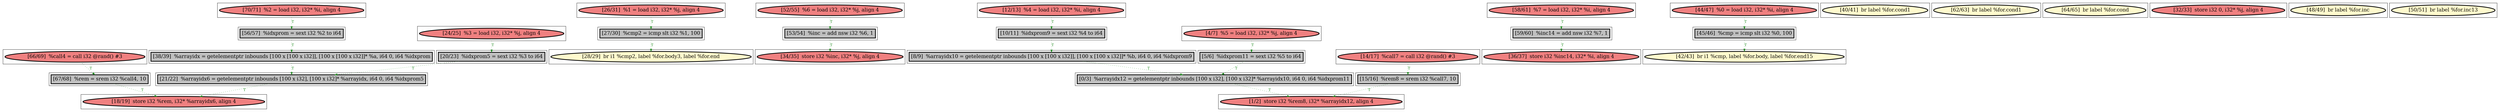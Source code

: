 
digraph G {



node1092->node1075 [style=dotted,color=forestgreen,label="T",fontcolor=forestgreen ]
node1093->node1079 [style=dotted,color=forestgreen,label="T",fontcolor=forestgreen ]
node1102->node1098 [style=dotted,color=forestgreen,label="T",fontcolor=forestgreen ]
node1095->node1092 [style=dotted,color=forestgreen,label="T",fontcolor=forestgreen ]
node1073->node1072 [style=dotted,color=forestgreen,label="T",fontcolor=forestgreen ]
node1072->node1071 [style=dotted,color=forestgreen,label="T",fontcolor=forestgreen ]
node1101->node1069 [style=dotted,color=forestgreen,label="T",fontcolor=forestgreen ]
node1084->node1097 [style=dotted,color=forestgreen,label="T",fontcolor=forestgreen ]
node1074->node1078 [style=dotted,color=forestgreen,label="T",fontcolor=forestgreen ]
node1071->node1069 [style=dotted,color=forestgreen,label="T",fontcolor=forestgreen ]
node1098->node1082 [style=dotted,color=forestgreen,label="T",fontcolor=forestgreen ]
node1094->node1095 [style=dotted,color=forestgreen,label="T",fontcolor=forestgreen ]
node1078->node1090 [style=dotted,color=forestgreen,label="T",fontcolor=forestgreen ]
node1069->node1090 [style=dotted,color=forestgreen,label="T",fontcolor=forestgreen ]
node1080->node1093 [style=dotted,color=forestgreen,label="T",fontcolor=forestgreen ]
node1097->node1083 [style=dotted,color=forestgreen,label="T",fontcolor=forestgreen ]
node1076->node1092 [style=dotted,color=forestgreen,label="T",fontcolor=forestgreen ]
node1070->node1101 [style=dotted,color=forestgreen,label="T",fontcolor=forestgreen ]
node1103->node1104 [style=dotted,color=forestgreen,label="T",fontcolor=forestgreen ]
node1077->node1076 [style=dotted,color=forestgreen,label="T",fontcolor=forestgreen ]
node1087->node1094 [style=dotted,color=forestgreen,label="T",fontcolor=forestgreen ]
node1089->node1088 [style=dotted,color=forestgreen,label="T",fontcolor=forestgreen ]
node1091->node1103 [style=dotted,color=forestgreen,label="T",fontcolor=forestgreen ]
node1088->node1075 [style=dotted,color=forestgreen,label="T",fontcolor=forestgreen ]


subgraph cluster33 {


node1102 [penwidth=3.0,fontsize=20,fillcolor=lightcoral,label="[52/55]  %6 = load i32, i32* %j, align 4",shape=ellipse,style=filled ]



}

subgraph cluster27 {


node1096 [penwidth=3.0,fontsize=20,fillcolor=lemonchiffon,label="[40/41]  br label %for.cond1",shape=ellipse,style=filled ]



}

subgraph cluster28 {


node1097 [penwidth=3.0,fontsize=20,fillcolor=grey,label="[59/60]  %inc14 = add nsw i32 %7, 1",shape=rectangle,style=filled ]



}

subgraph cluster26 {


node1095 [penwidth=3.0,fontsize=20,fillcolor=grey,label="[38/39]  %arrayidx = getelementptr inbounds [100 x [100 x i32]], [100 x [100 x i32]]* %a, i64 0, i64 %idxprom",shape=rectangle,style=filled ]



}

subgraph cluster29 {


node1098 [penwidth=3.0,fontsize=20,fillcolor=grey,label="[53/54]  %inc = add nsw i32 %6, 1",shape=rectangle,style=filled ]



}

subgraph cluster25 {


node1094 [penwidth=3.0,fontsize=20,fillcolor=grey,label="[56/57]  %idxprom = sext i32 %2 to i64",shape=rectangle,style=filled ]



}

subgraph cluster24 {


node1093 [penwidth=3.0,fontsize=20,fillcolor=grey,label="[27/30]  %cmp2 = icmp slt i32 %1, 100",shape=rectangle,style=filled ]



}

subgraph cluster22 {


node1091 [penwidth=3.0,fontsize=20,fillcolor=lightcoral,label="[44/47]  %0 = load i32, i32* %i, align 4",shape=ellipse,style=filled ]



}

subgraph cluster20 {


node1089 [penwidth=3.0,fontsize=20,fillcolor=lightcoral,label="[66/69]  %call4 = call i32 @rand() #3",shape=ellipse,style=filled ]



}

subgraph cluster18 {


node1087 [penwidth=3.0,fontsize=20,fillcolor=lightcoral,label="[70/71]  %2 = load i32, i32* %i, align 4",shape=ellipse,style=filled ]



}

subgraph cluster34 {


node1103 [penwidth=3.0,fontsize=20,fillcolor=grey,label="[45/46]  %cmp = icmp slt i32 %0, 100",shape=rectangle,style=filled ]



}

subgraph cluster16 {


node1085 [penwidth=3.0,fontsize=20,fillcolor=lemonchiffon,label="[62/63]  br label %for.cond1",shape=ellipse,style=filled ]



}

subgraph cluster17 {


node1086 [penwidth=3.0,fontsize=20,fillcolor=lemonchiffon,label="[64/65]  br label %for.cond",shape=ellipse,style=filled ]



}

subgraph cluster4 {


node1073 [penwidth=3.0,fontsize=20,fillcolor=lightcoral,label="[12/13]  %4 = load i32, i32* %i, align 4",shape=ellipse,style=filled ]



}

subgraph cluster3 {


node1072 [penwidth=3.0,fontsize=20,fillcolor=grey,label="[10/11]  %idxprom9 = sext i32 %4 to i64",shape=rectangle,style=filled ]



}

subgraph cluster2 {


node1071 [penwidth=3.0,fontsize=20,fillcolor=grey,label="[8/9]  %arrayidx10 = getelementptr inbounds [100 x [100 x i32]], [100 x [100 x i32]]* %b, i64 0, i64 %idxprom9",shape=rectangle,style=filled ]



}

subgraph cluster1 {


node1070 [penwidth=3.0,fontsize=20,fillcolor=lightcoral,label="[4/7]  %5 = load i32, i32* %j, align 4",shape=ellipse,style=filled ]



}

subgraph cluster12 {


node1081 [penwidth=3.0,fontsize=20,fillcolor=lightcoral,label="[32/33]  store i32 0, i32* %j, align 4",shape=ellipse,style=filled ]



}

subgraph cluster32 {


node1101 [penwidth=3.0,fontsize=20,fillcolor=grey,label="[5/6]  %idxprom11 = sext i32 %5 to i64",shape=rectangle,style=filled ]



}

subgraph cluster5 {


node1074 [penwidth=3.0,fontsize=20,fillcolor=lightcoral,label="[14/17]  %call7 = call i32 @rand() #3",shape=ellipse,style=filled ]



}

subgraph cluster0 {


node1069 [penwidth=3.0,fontsize=20,fillcolor=grey,label="[0/3]  %arrayidx12 = getelementptr inbounds [100 x i32], [100 x i32]* %arrayidx10, i64 0, i64 %idxprom11",shape=rectangle,style=filled ]



}

subgraph cluster31 {


node1100 [penwidth=3.0,fontsize=20,fillcolor=lemonchiffon,label="[48/49]  br label %for.inc",shape=ellipse,style=filled ]



}

subgraph cluster30 {


node1099 [penwidth=3.0,fontsize=20,fillcolor=lemonchiffon,label="[50/51]  br label %for.inc13",shape=ellipse,style=filled ]



}

subgraph cluster6 {


node1075 [penwidth=3.0,fontsize=20,fillcolor=lightcoral,label="[18/19]  store i32 %rem, i32* %arrayidx6, align 4",shape=ellipse,style=filled ]



}

subgraph cluster14 {


node1083 [penwidth=3.0,fontsize=20,fillcolor=lightcoral,label="[36/37]  store i32 %inc14, i32* %i, align 4",shape=ellipse,style=filled ]



}

subgraph cluster7 {


node1076 [penwidth=3.0,fontsize=20,fillcolor=grey,label="[20/23]  %idxprom5 = sext i32 %3 to i64",shape=rectangle,style=filled ]



}

subgraph cluster23 {


node1092 [penwidth=3.0,fontsize=20,fillcolor=grey,label="[21/22]  %arrayidx6 = getelementptr inbounds [100 x i32], [100 x i32]* %arrayidx, i64 0, i64 %idxprom5",shape=rectangle,style=filled ]



}

subgraph cluster8 {


node1077 [penwidth=3.0,fontsize=20,fillcolor=lightcoral,label="[24/25]  %3 = load i32, i32* %j, align 4",shape=ellipse,style=filled ]



}

subgraph cluster21 {


node1090 [penwidth=3.0,fontsize=20,fillcolor=lightcoral,label="[1/2]  store i32 %rem8, i32* %arrayidx12, align 4",shape=ellipse,style=filled ]



}

subgraph cluster9 {


node1078 [penwidth=3.0,fontsize=20,fillcolor=grey,label="[15/16]  %rem8 = srem i32 %call7, 10",shape=rectangle,style=filled ]



}

subgraph cluster19 {


node1088 [penwidth=3.0,fontsize=20,fillcolor=grey,label="[67/68]  %rem = srem i32 %call4, 10",shape=rectangle,style=filled ]



}

subgraph cluster10 {


node1079 [penwidth=3.0,fontsize=20,fillcolor=lemonchiffon,label="[28/29]  br i1 %cmp2, label %for.body3, label %for.end",shape=ellipse,style=filled ]



}

subgraph cluster11 {


node1080 [penwidth=3.0,fontsize=20,fillcolor=lightcoral,label="[26/31]  %1 = load i32, i32* %j, align 4",shape=ellipse,style=filled ]



}

subgraph cluster35 {


node1104 [penwidth=3.0,fontsize=20,fillcolor=lemonchiffon,label="[42/43]  br i1 %cmp, label %for.body, label %for.end15",shape=ellipse,style=filled ]



}

subgraph cluster13 {


node1082 [penwidth=3.0,fontsize=20,fillcolor=lightcoral,label="[34/35]  store i32 %inc, i32* %j, align 4",shape=ellipse,style=filled ]



}

subgraph cluster15 {


node1084 [penwidth=3.0,fontsize=20,fillcolor=lightcoral,label="[58/61]  %7 = load i32, i32* %i, align 4",shape=ellipse,style=filled ]



}

}
